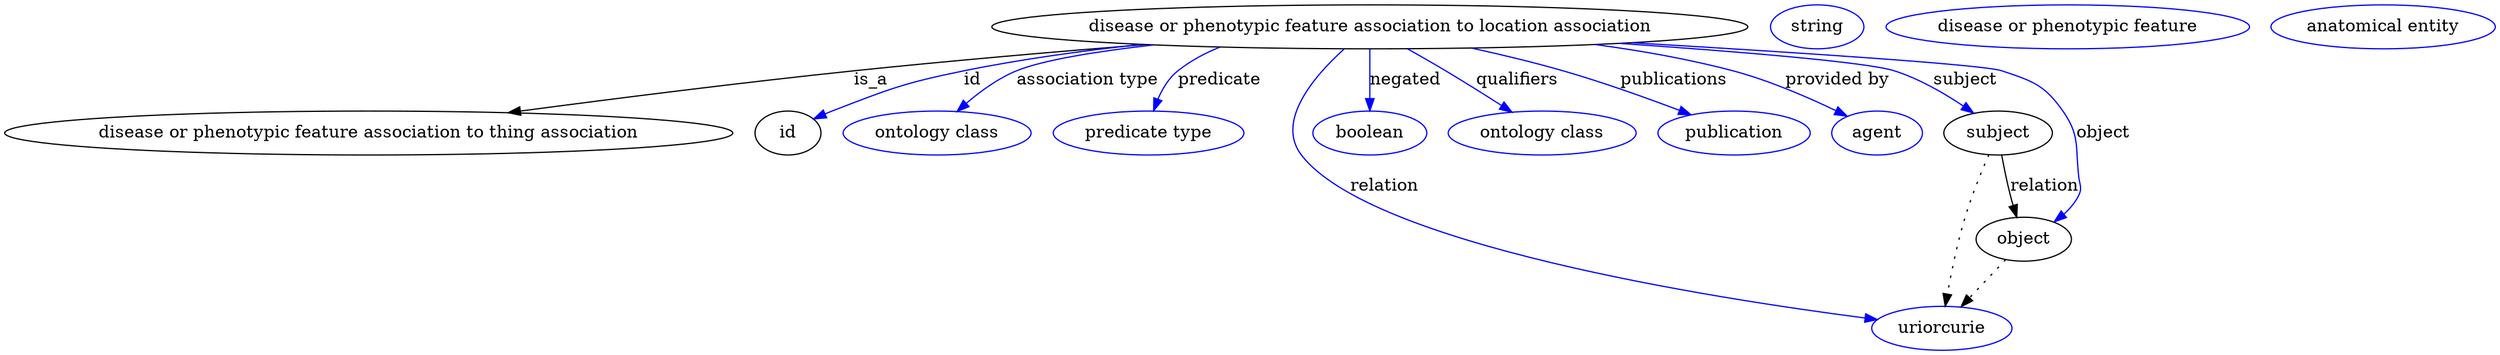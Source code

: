 digraph {
	graph [bb="0,0,1626,283"];
	node [label="\N"];
	"disease or phenotypic feature association to location association"	 [height=0.5,
		label="disease or phenotypic feature association to location association",
		pos="899.83,265",
		width=6.5897];
	"disease or phenotypic feature association to thing association"	 [height=0.5,
		pos="226.83,178",
		width=6.3008];
	"disease or phenotypic feature association to location association" -> "disease or phenotypic feature association to thing association"	 [label=is_a,
		lp="564.83,221.5",
		pos="e,323.23,194.36 749.34,251.03 688.54,244.94 617.76,237.31 553.83,229 480,219.41 397.14,206.46 333.3,196.01"];
	id	 [height=0.5,
		pos="498.83,178",
		width=0.75];
	"disease or phenotypic feature association to location association" -> id	 [color=blue,
		label=id,
		lp="634.33,221.5",
		pos="e,520.32,189.3 751.84,250.93 711.63,245.59 668.3,238.44 628.83,229 585.77,218.7 575.6,213.27 534.83,196 533.04,195.24 531.22,194.44 \
529.39,193.61",
		style=solid];
	"association type"	 [color=blue,
		height=0.5,
		label="ontology class",
		pos="605.83,178",
		width=1.7151];
	"disease or phenotypic feature association to location association" -> "association type"	 [color=blue,
		label="association type",
		lp="710.83,221.5",
		pos="e,621.7,195.51 764.01,250.23 723.53,244.48 685.1,237.27 666.83,229 652.86,222.68 639.54,212.25 628.92,202.46",
		style=solid];
	predicate	 [color=blue,
		height=0.5,
		label="predicate type",
		pos="745.83,178",
		width=1.679];
	"disease or phenotypic feature association to location association" -> predicate	 [color=blue,
		label=predicate,
		lp="794.83,221.5",
		pos="e,750.32,196.44 817.93,248.07 796.96,242.48 778.02,235.91 769.83,229 762.73,223.02 757.6,214.46 753.95,206.07",
		style=solid];
	relation	 [color=blue,
		height=0.5,
		label=uriorcurie,
		pos="1289.8,18",
		width=1.2638];
	"disease or phenotypic feature association to location association" -> relation	 [color=blue,
		label=relation,
		lp="915.83,134.5",
		pos="e,1247.9,25.249 880.72,246.71 860.15,224.76 832.87,187.47 852.83,160 898.94,96.527 1132.2,46.761 1237.8,27.111",
		style=solid];
	negated	 [color=blue,
		height=0.5,
		label=boolean,
		pos="899.83,178",
		width=1.0652];
	"disease or phenotypic feature association to location association" -> negated	 [color=blue,
		label=negated,
		lp="921.33,221.5",
		pos="e,899.83,196 899.83,246.97 899.83,235.19 899.83,219.56 899.83,206.16",
		style=solid];
	qualifiers	 [color=blue,
		height=0.5,
		label="ontology class",
		pos="1017.8,178",
		width=1.7151];
	"disease or phenotypic feature association to location association" -> qualifiers	 [color=blue,
		label=qualifiers,
		lp="992.83,221.5",
		pos="e,995.01,194.82 924.28,246.97 942.39,233.62 967.21,215.32 986.73,200.93",
		style=solid];
	publications	 [color=blue,
		height=0.5,
		label=publication,
		pos="1147.8,178",
		width=1.3902];
	"disease or phenotypic feature association to location association" -> publications	 [color=blue,
		label=publications,
		lp="1095.3,221.5",
		pos="e,1116.1,192.02 963.75,247.64 982.88,242.08 1003.8,235.64 1022.8,229 1051.3,219.07 1082.6,206.27 1106.8,195.97",
		style=solid];
	"provided by"	 [color=blue,
		height=0.5,
		label=agent,
		pos="1245.8,178",
		width=0.83048];
	"disease or phenotypic feature association to location association" -> "provided by"	 [color=blue,
		label="provided by",
		lp="1203.8,221.5",
		pos="e,1223.6,190.25 1035.8,250.22 1068,245.02 1101.9,238.11 1132.8,229 1161.6,220.54 1192.4,206.21 1214.6,194.89",
		style=solid];
	subject	 [height=0.5,
		pos="1329.8,178",
		width=0.99297];
	"disease or phenotypic feature association to location association" -> subject	 [color=blue,
		label=subject,
		lp="1293.3,221.5",
		pos="e,1309.4,193 1076.6,252.98 1142.9,247.06 1209.8,239.03 1240.8,229 1262.1,222.11 1284,209.69 1300.7,198.83",
		style=solid];
	object	 [height=0.5,
		pos="1349.8,91",
		width=0.9027];
	"disease or phenotypic feature association to location association" -> object	 [color=blue,
		label=object,
		lp="1401.8,178",
		pos="e,1370,105.27 1066.9,252.22 1177.6,243.49 1304.5,232.83 1316.8,229 1345.1,220.19 1357.2,219.86 1374.8,196 1389.4,176.22 1384.1,166.44 \
1386.8,142 1387.6,135.37 1389.4,133.14 1386.8,127 1384.6,121.74 1381.2,116.86 1377.3,112.51",
		style=solid];
	association_id	 [color=blue,
		height=0.5,
		label=string,
		pos="1185.8,265",
		width=0.84854];
	subject -> relation	 [pos="e,1293.1,36.239 1323.9,159.97 1319.4,146.12 1313.3,126.47 1308.8,109 1303.5,88.088 1298.5,64.188 1295,46.13",
		style=dotted];
	subject -> object	 [label=relation,
		lp="1361.8,134.5",
		pos="e,1345.7,109 1334,159.97 1336.7,148.08 1340.3,132.25 1343.4,118.76"];
	"disease or phenotypic feature association to thing association_subject"	 [color=blue,
		height=0.5,
		label="disease or phenotypic feature",
		pos="1348.8,265",
		width=3.1775];
	object -> relation	 [pos="e,1304,35.261 1336.2,74.435 1328.6,65.207 1319,53.528 1310.5,43.191",
		style=dotted];
	"disease or phenotypic feature association to location association_object"	 [color=blue,
		height=0.5,
		label="anatomical entity",
		pos="1553.8,265",
		width=2.004];
}
